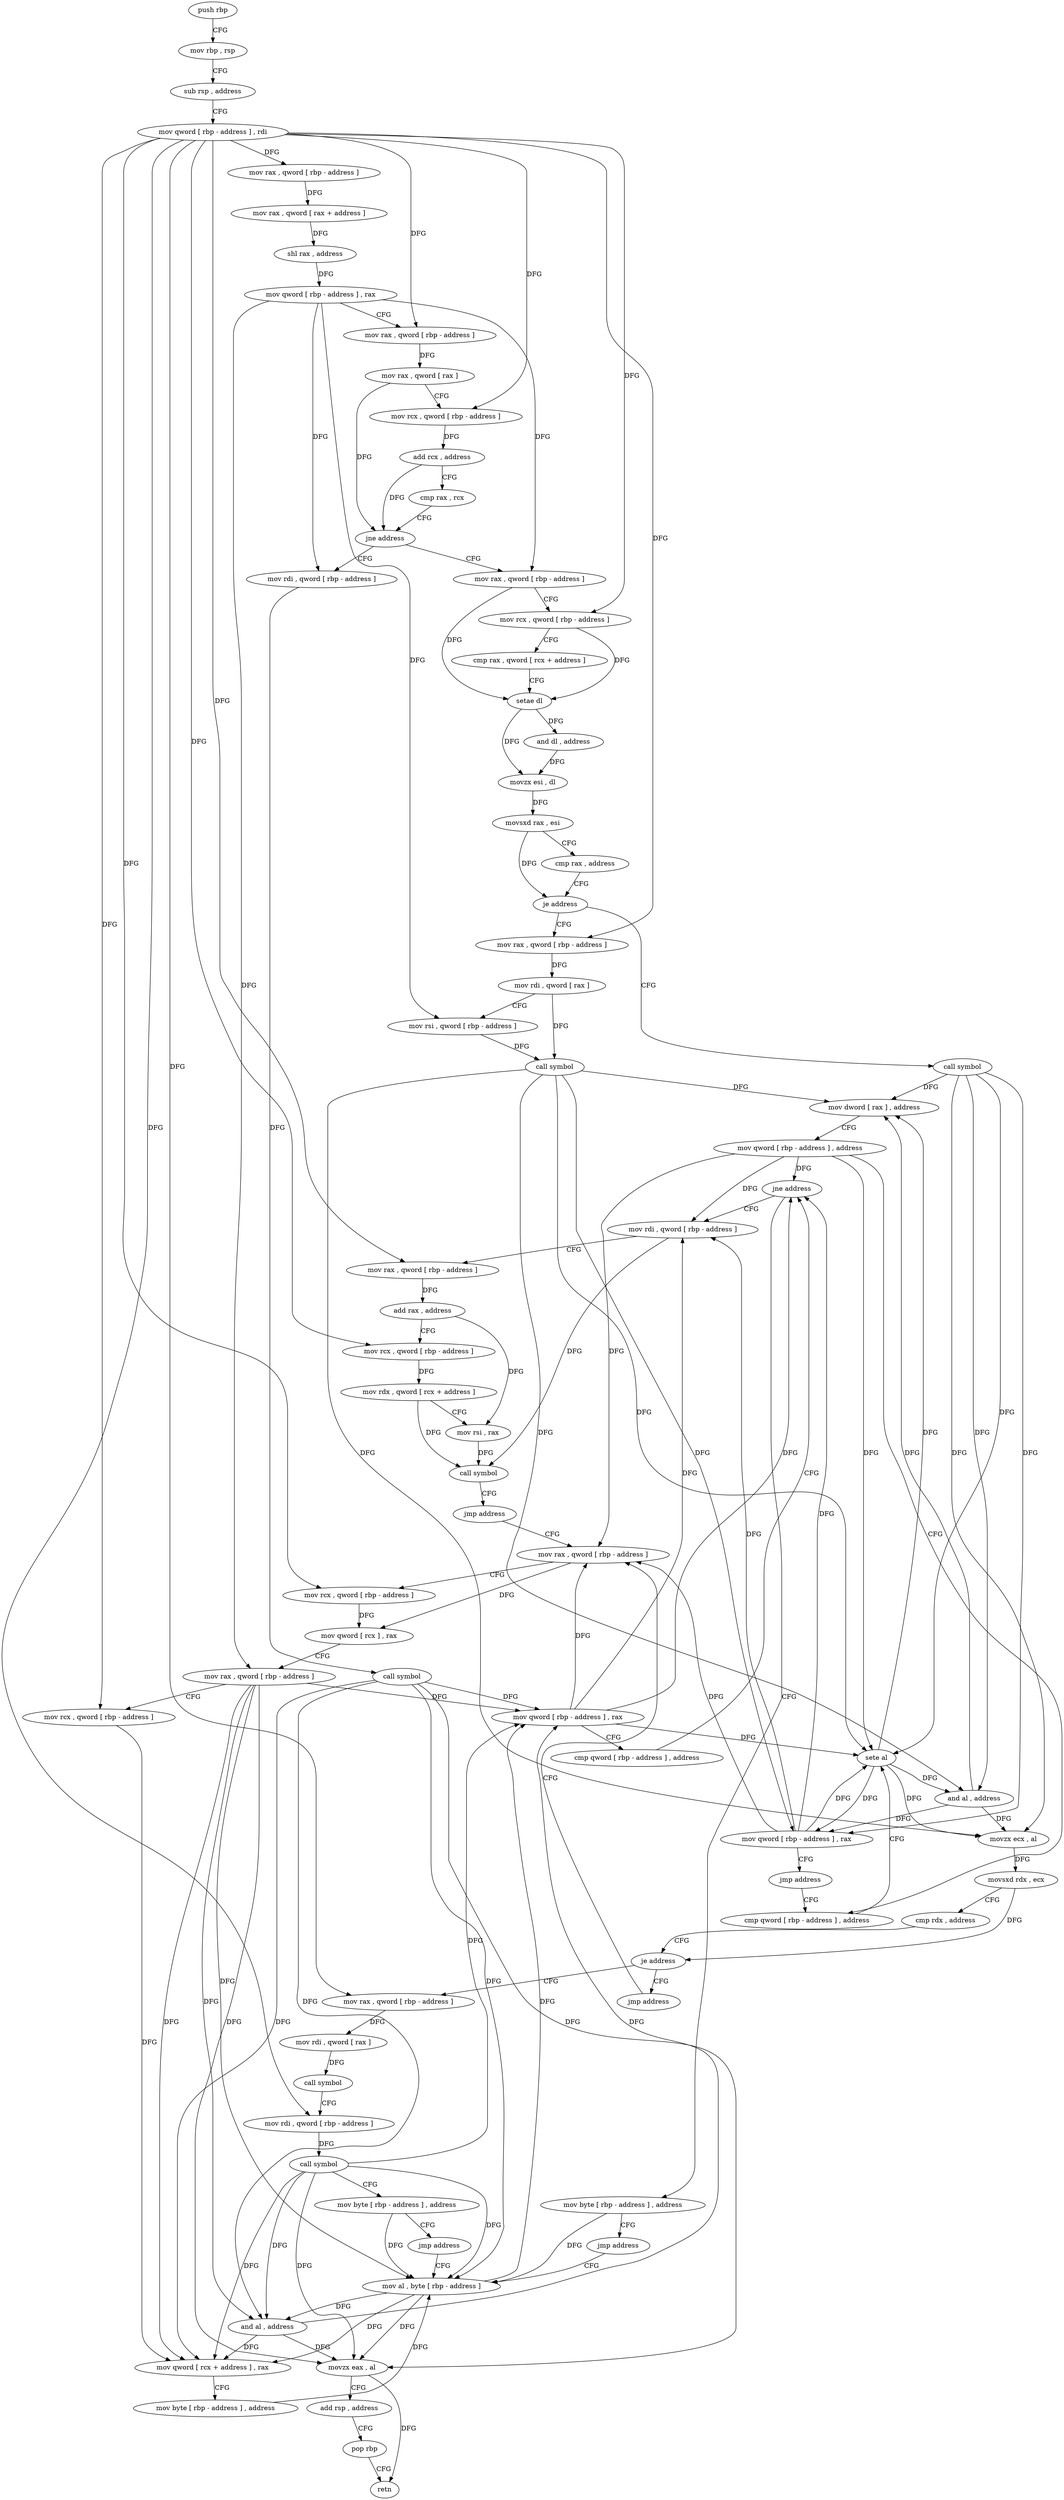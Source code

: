 digraph "func" {
"4249504" [label = "push rbp" ]
"4249505" [label = "mov rbp , rsp" ]
"4249508" [label = "sub rsp , address" ]
"4249512" [label = "mov qword [ rbp - address ] , rdi" ]
"4249516" [label = "mov rax , qword [ rbp - address ]" ]
"4249520" [label = "mov rax , qword [ rax + address ]" ]
"4249524" [label = "shl rax , address" ]
"4249528" [label = "mov qword [ rbp - address ] , rax" ]
"4249532" [label = "mov rax , qword [ rbp - address ]" ]
"4249536" [label = "mov rax , qword [ rax ]" ]
"4249539" [label = "mov rcx , qword [ rbp - address ]" ]
"4249543" [label = "add rcx , address" ]
"4249550" [label = "cmp rax , rcx" ]
"4249553" [label = "jne address" ]
"4249627" [label = "mov rax , qword [ rbp - address ]" ]
"4249559" [label = "mov rdi , qword [ rbp - address ]" ]
"4249631" [label = "mov rcx , qword [ rbp - address ]" ]
"4249635" [label = "cmp rax , qword [ rcx + address ]" ]
"4249639" [label = "setae dl" ]
"4249642" [label = "and dl , address" ]
"4249645" [label = "movzx esi , dl" ]
"4249648" [label = "movsxd rax , esi" ]
"4249651" [label = "cmp rax , address" ]
"4249655" [label = "je address" ]
"4249686" [label = "call symbol" ]
"4249661" [label = "mov rax , qword [ rbp - address ]" ]
"4249563" [label = "call symbol" ]
"4249568" [label = "mov qword [ rbp - address ] , rax" ]
"4249572" [label = "cmp qword [ rbp - address ] , address" ]
"4249577" [label = "jne address" ]
"4249592" [label = "mov rdi , qword [ rbp - address ]" ]
"4249583" [label = "mov byte [ rbp - address ] , address" ]
"4249691" [label = "mov dword [ rax ] , address" ]
"4249697" [label = "mov qword [ rbp - address ] , address" ]
"4249705" [label = "cmp qword [ rbp - address ] , address" ]
"4249665" [label = "mov rdi , qword [ rax ]" ]
"4249668" [label = "mov rsi , qword [ rbp - address ]" ]
"4249672" [label = "call symbol" ]
"4249677" [label = "mov qword [ rbp - address ] , rax" ]
"4249681" [label = "jmp address" ]
"4249596" [label = "mov rax , qword [ rbp - address ]" ]
"4249600" [label = "add rax , address" ]
"4249606" [label = "mov rcx , qword [ rbp - address ]" ]
"4249610" [label = "mov rdx , qword [ rcx + address ]" ]
"4249614" [label = "mov rsi , rax" ]
"4249617" [label = "call symbol" ]
"4249622" [label = "jmp address" ]
"4249766" [label = "mov rax , qword [ rbp - address ]" ]
"4249587" [label = "jmp address" ]
"4249793" [label = "mov al , byte [ rbp - address ]" ]
"4249761" [label = "jmp address" ]
"4249731" [label = "mov rax , qword [ rbp - address ]" ]
"4249735" [label = "mov rdi , qword [ rax ]" ]
"4249738" [label = "call symbol" ]
"4249743" [label = "mov rdi , qword [ rbp - address ]" ]
"4249747" [label = "call symbol" ]
"4249752" [label = "mov byte [ rbp - address ] , address" ]
"4249756" [label = "jmp address" ]
"4249710" [label = "sete al" ]
"4249713" [label = "and al , address" ]
"4249715" [label = "movzx ecx , al" ]
"4249718" [label = "movsxd rdx , ecx" ]
"4249721" [label = "cmp rdx , address" ]
"4249725" [label = "je address" ]
"4249770" [label = "mov rcx , qword [ rbp - address ]" ]
"4249774" [label = "mov qword [ rcx ] , rax" ]
"4249777" [label = "mov rax , qword [ rbp - address ]" ]
"4249781" [label = "mov rcx , qword [ rbp - address ]" ]
"4249785" [label = "mov qword [ rcx + address ] , rax" ]
"4249789" [label = "mov byte [ rbp - address ] , address" ]
"4249796" [label = "and al , address" ]
"4249798" [label = "movzx eax , al" ]
"4249801" [label = "add rsp , address" ]
"4249805" [label = "pop rbp" ]
"4249806" [label = "retn" ]
"4249504" -> "4249505" [ label = "CFG" ]
"4249505" -> "4249508" [ label = "CFG" ]
"4249508" -> "4249512" [ label = "CFG" ]
"4249512" -> "4249516" [ label = "DFG" ]
"4249512" -> "4249532" [ label = "DFG" ]
"4249512" -> "4249539" [ label = "DFG" ]
"4249512" -> "4249631" [ label = "DFG" ]
"4249512" -> "4249661" [ label = "DFG" ]
"4249512" -> "4249596" [ label = "DFG" ]
"4249512" -> "4249606" [ label = "DFG" ]
"4249512" -> "4249770" [ label = "DFG" ]
"4249512" -> "4249781" [ label = "DFG" ]
"4249512" -> "4249731" [ label = "DFG" ]
"4249512" -> "4249743" [ label = "DFG" ]
"4249516" -> "4249520" [ label = "DFG" ]
"4249520" -> "4249524" [ label = "DFG" ]
"4249524" -> "4249528" [ label = "DFG" ]
"4249528" -> "4249532" [ label = "CFG" ]
"4249528" -> "4249627" [ label = "DFG" ]
"4249528" -> "4249559" [ label = "DFG" ]
"4249528" -> "4249668" [ label = "DFG" ]
"4249528" -> "4249777" [ label = "DFG" ]
"4249532" -> "4249536" [ label = "DFG" ]
"4249536" -> "4249539" [ label = "CFG" ]
"4249536" -> "4249553" [ label = "DFG" ]
"4249539" -> "4249543" [ label = "DFG" ]
"4249543" -> "4249550" [ label = "CFG" ]
"4249543" -> "4249553" [ label = "DFG" ]
"4249550" -> "4249553" [ label = "CFG" ]
"4249553" -> "4249627" [ label = "CFG" ]
"4249553" -> "4249559" [ label = "CFG" ]
"4249627" -> "4249631" [ label = "CFG" ]
"4249627" -> "4249639" [ label = "DFG" ]
"4249559" -> "4249563" [ label = "DFG" ]
"4249631" -> "4249635" [ label = "CFG" ]
"4249631" -> "4249639" [ label = "DFG" ]
"4249635" -> "4249639" [ label = "CFG" ]
"4249639" -> "4249642" [ label = "DFG" ]
"4249639" -> "4249645" [ label = "DFG" ]
"4249642" -> "4249645" [ label = "DFG" ]
"4249645" -> "4249648" [ label = "DFG" ]
"4249648" -> "4249651" [ label = "CFG" ]
"4249648" -> "4249655" [ label = "DFG" ]
"4249651" -> "4249655" [ label = "CFG" ]
"4249655" -> "4249686" [ label = "CFG" ]
"4249655" -> "4249661" [ label = "CFG" ]
"4249686" -> "4249691" [ label = "DFG" ]
"4249686" -> "4249677" [ label = "DFG" ]
"4249686" -> "4249710" [ label = "DFG" ]
"4249686" -> "4249713" [ label = "DFG" ]
"4249686" -> "4249715" [ label = "DFG" ]
"4249661" -> "4249665" [ label = "DFG" ]
"4249563" -> "4249568" [ label = "DFG" ]
"4249563" -> "4249785" [ label = "DFG" ]
"4249563" -> "4249793" [ label = "DFG" ]
"4249563" -> "4249796" [ label = "DFG" ]
"4249563" -> "4249798" [ label = "DFG" ]
"4249568" -> "4249572" [ label = "CFG" ]
"4249568" -> "4249577" [ label = "DFG" ]
"4249568" -> "4249592" [ label = "DFG" ]
"4249568" -> "4249710" [ label = "DFG" ]
"4249568" -> "4249766" [ label = "DFG" ]
"4249572" -> "4249577" [ label = "CFG" ]
"4249577" -> "4249592" [ label = "CFG" ]
"4249577" -> "4249583" [ label = "CFG" ]
"4249592" -> "4249596" [ label = "CFG" ]
"4249592" -> "4249617" [ label = "DFG" ]
"4249583" -> "4249587" [ label = "CFG" ]
"4249583" -> "4249793" [ label = "DFG" ]
"4249691" -> "4249697" [ label = "CFG" ]
"4249697" -> "4249705" [ label = "CFG" ]
"4249697" -> "4249577" [ label = "DFG" ]
"4249697" -> "4249592" [ label = "DFG" ]
"4249697" -> "4249710" [ label = "DFG" ]
"4249697" -> "4249766" [ label = "DFG" ]
"4249705" -> "4249710" [ label = "CFG" ]
"4249665" -> "4249668" [ label = "CFG" ]
"4249665" -> "4249672" [ label = "DFG" ]
"4249668" -> "4249672" [ label = "DFG" ]
"4249672" -> "4249677" [ label = "DFG" ]
"4249672" -> "4249691" [ label = "DFG" ]
"4249672" -> "4249710" [ label = "DFG" ]
"4249672" -> "4249713" [ label = "DFG" ]
"4249672" -> "4249715" [ label = "DFG" ]
"4249677" -> "4249681" [ label = "CFG" ]
"4249677" -> "4249577" [ label = "DFG" ]
"4249677" -> "4249592" [ label = "DFG" ]
"4249677" -> "4249710" [ label = "DFG" ]
"4249677" -> "4249766" [ label = "DFG" ]
"4249681" -> "4249705" [ label = "CFG" ]
"4249596" -> "4249600" [ label = "DFG" ]
"4249600" -> "4249606" [ label = "CFG" ]
"4249600" -> "4249614" [ label = "DFG" ]
"4249606" -> "4249610" [ label = "DFG" ]
"4249610" -> "4249614" [ label = "CFG" ]
"4249610" -> "4249617" [ label = "DFG" ]
"4249614" -> "4249617" [ label = "DFG" ]
"4249617" -> "4249622" [ label = "CFG" ]
"4249622" -> "4249766" [ label = "CFG" ]
"4249766" -> "4249770" [ label = "CFG" ]
"4249766" -> "4249774" [ label = "DFG" ]
"4249587" -> "4249793" [ label = "CFG" ]
"4249793" -> "4249796" [ label = "DFG" ]
"4249793" -> "4249568" [ label = "DFG" ]
"4249793" -> "4249785" [ label = "DFG" ]
"4249793" -> "4249798" [ label = "DFG" ]
"4249761" -> "4249766" [ label = "CFG" ]
"4249731" -> "4249735" [ label = "DFG" ]
"4249735" -> "4249738" [ label = "DFG" ]
"4249738" -> "4249743" [ label = "CFG" ]
"4249743" -> "4249747" [ label = "DFG" ]
"4249747" -> "4249752" [ label = "CFG" ]
"4249747" -> "4249568" [ label = "DFG" ]
"4249747" -> "4249785" [ label = "DFG" ]
"4249747" -> "4249796" [ label = "DFG" ]
"4249747" -> "4249798" [ label = "DFG" ]
"4249747" -> "4249793" [ label = "DFG" ]
"4249752" -> "4249756" [ label = "CFG" ]
"4249752" -> "4249793" [ label = "DFG" ]
"4249756" -> "4249793" [ label = "CFG" ]
"4249710" -> "4249713" [ label = "DFG" ]
"4249710" -> "4249691" [ label = "DFG" ]
"4249710" -> "4249677" [ label = "DFG" ]
"4249710" -> "4249715" [ label = "DFG" ]
"4249713" -> "4249715" [ label = "DFG" ]
"4249713" -> "4249691" [ label = "DFG" ]
"4249713" -> "4249677" [ label = "DFG" ]
"4249715" -> "4249718" [ label = "DFG" ]
"4249718" -> "4249721" [ label = "CFG" ]
"4249718" -> "4249725" [ label = "DFG" ]
"4249721" -> "4249725" [ label = "CFG" ]
"4249725" -> "4249761" [ label = "CFG" ]
"4249725" -> "4249731" [ label = "CFG" ]
"4249770" -> "4249774" [ label = "DFG" ]
"4249774" -> "4249777" [ label = "CFG" ]
"4249777" -> "4249781" [ label = "CFG" ]
"4249777" -> "4249568" [ label = "DFG" ]
"4249777" -> "4249785" [ label = "DFG" ]
"4249777" -> "4249793" [ label = "DFG" ]
"4249777" -> "4249796" [ label = "DFG" ]
"4249777" -> "4249798" [ label = "DFG" ]
"4249781" -> "4249785" [ label = "DFG" ]
"4249785" -> "4249789" [ label = "CFG" ]
"4249789" -> "4249793" [ label = "DFG" ]
"4249796" -> "4249798" [ label = "DFG" ]
"4249796" -> "4249568" [ label = "DFG" ]
"4249796" -> "4249785" [ label = "DFG" ]
"4249798" -> "4249801" [ label = "CFG" ]
"4249798" -> "4249806" [ label = "DFG" ]
"4249801" -> "4249805" [ label = "CFG" ]
"4249805" -> "4249806" [ label = "CFG" ]
}
